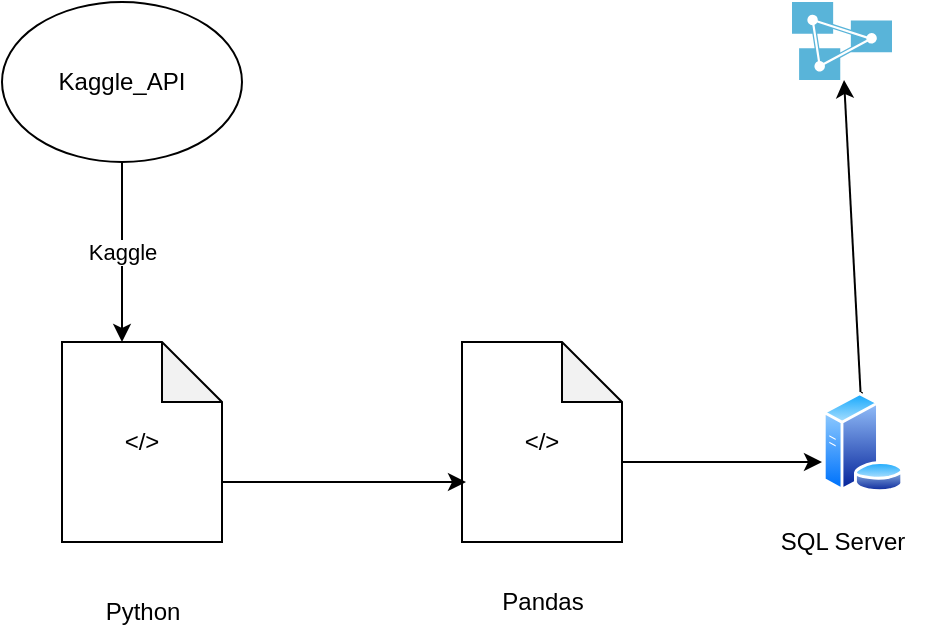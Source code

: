 <mxfile>
    <diagram id="hig_fD7KDSaaR0oO1OGR" name="Page-1">
        <mxGraphModel dx="637" dy="485" grid="1" gridSize="10" guides="1" tooltips="1" connect="1" arrows="1" fold="1" page="1" pageScale="1" pageWidth="850" pageHeight="1100" math="0" shadow="0">
            <root>
                <mxCell id="0"/>
                <mxCell id="1" parent="0"/>
                <mxCell id="2" value="&amp;lt;/&amp;gt;" style="shape=note;whiteSpace=wrap;html=1;backgroundOutline=1;darkOpacity=0.05;" vertex="1" parent="1">
                    <mxGeometry x="60" y="220" width="80" height="100" as="geometry"/>
                </mxCell>
                <mxCell id="3" value="Python" style="text;html=1;align=center;verticalAlign=middle;resizable=0;points=[];autosize=1;strokeColor=none;fillColor=none;" vertex="1" parent="1">
                    <mxGeometry x="70" y="340" width="60" height="30" as="geometry"/>
                </mxCell>
                <mxCell id="6" value="Kaggle_API" style="ellipse;whiteSpace=wrap;html=1;" vertex="1" parent="1">
                    <mxGeometry x="30" y="50" width="120" height="80" as="geometry"/>
                </mxCell>
                <mxCell id="8" value="&amp;lt;/&amp;gt;" style="shape=note;whiteSpace=wrap;html=1;backgroundOutline=1;darkOpacity=0.05;" vertex="1" parent="1">
                    <mxGeometry x="260" y="220" width="80" height="100" as="geometry"/>
                </mxCell>
                <mxCell id="9" value="Pandas" style="text;html=1;align=center;verticalAlign=middle;resizable=0;points=[];autosize=1;strokeColor=none;fillColor=none;" vertex="1" parent="1">
                    <mxGeometry x="270" y="335" width="60" height="30" as="geometry"/>
                </mxCell>
                <mxCell id="11" value="SQL Server" style="text;html=1;align=center;verticalAlign=middle;resizable=0;points=[];autosize=1;strokeColor=none;fillColor=none;" vertex="1" parent="1">
                    <mxGeometry x="405" y="305" width="90" height="30" as="geometry"/>
                </mxCell>
                <mxCell id="13" value="" style="endArrow=classic;html=1;entryX=0.025;entryY=0.7;entryDx=0;entryDy=0;entryPerimeter=0;" edge="1" parent="1" target="8">
                    <mxGeometry width="50" height="50" relative="1" as="geometry">
                        <mxPoint x="140" y="290" as="sourcePoint"/>
                        <mxPoint x="190" y="240" as="targetPoint"/>
                    </mxGeometry>
                </mxCell>
                <mxCell id="14" value="" style="endArrow=classic;html=1;" edge="1" parent="1">
                    <mxGeometry width="50" height="50" relative="1" as="geometry">
                        <mxPoint x="340" y="280" as="sourcePoint"/>
                        <mxPoint x="440" y="280" as="targetPoint"/>
                    </mxGeometry>
                </mxCell>
                <mxCell id="17" value="" style="endArrow=classic;html=1;" edge="1" parent="1">
                    <mxGeometry relative="1" as="geometry">
                        <mxPoint x="90" y="130" as="sourcePoint"/>
                        <mxPoint x="90" y="220" as="targetPoint"/>
                    </mxGeometry>
                </mxCell>
                <mxCell id="18" value="Kaggle" style="edgeLabel;resizable=0;html=1;align=center;verticalAlign=middle;" connectable="0" vertex="1" parent="17">
                    <mxGeometry relative="1" as="geometry"/>
                </mxCell>
                <mxCell id="19" value="" style="sketch=0;aspect=fixed;html=1;points=[];align=center;image;fontSize=12;image=img/lib/mscae/Analysis_Services.svg;" vertex="1" parent="1">
                    <mxGeometry x="425" y="50" width="50" height="39" as="geometry"/>
                </mxCell>
                <mxCell id="23" value="" style="endArrow=classic;html=1;startArrow=none;" edge="1" parent="1" source="10" target="19">
                    <mxGeometry width="50" height="50" relative="1" as="geometry">
                        <mxPoint x="460" y="250" as="sourcePoint"/>
                        <mxPoint x="510" y="200" as="targetPoint"/>
                    </mxGeometry>
                </mxCell>
                <mxCell id="24" value="" style="endArrow=none;html=1;" edge="1" parent="1" target="10">
                    <mxGeometry width="50" height="50" relative="1" as="geometry">
                        <mxPoint x="460" y="250" as="sourcePoint"/>
                        <mxPoint x="451.08" y="89" as="targetPoint"/>
                    </mxGeometry>
                </mxCell>
                <mxCell id="10" value="" style="aspect=fixed;perimeter=ellipsePerimeter;html=1;align=center;shadow=0;dashed=0;spacingTop=3;image;image=img/lib/active_directory/database_server.svg;" vertex="1" parent="1">
                    <mxGeometry x="440" y="245" width="41" height="50" as="geometry"/>
                </mxCell>
            </root>
        </mxGraphModel>
    </diagram>
</mxfile>